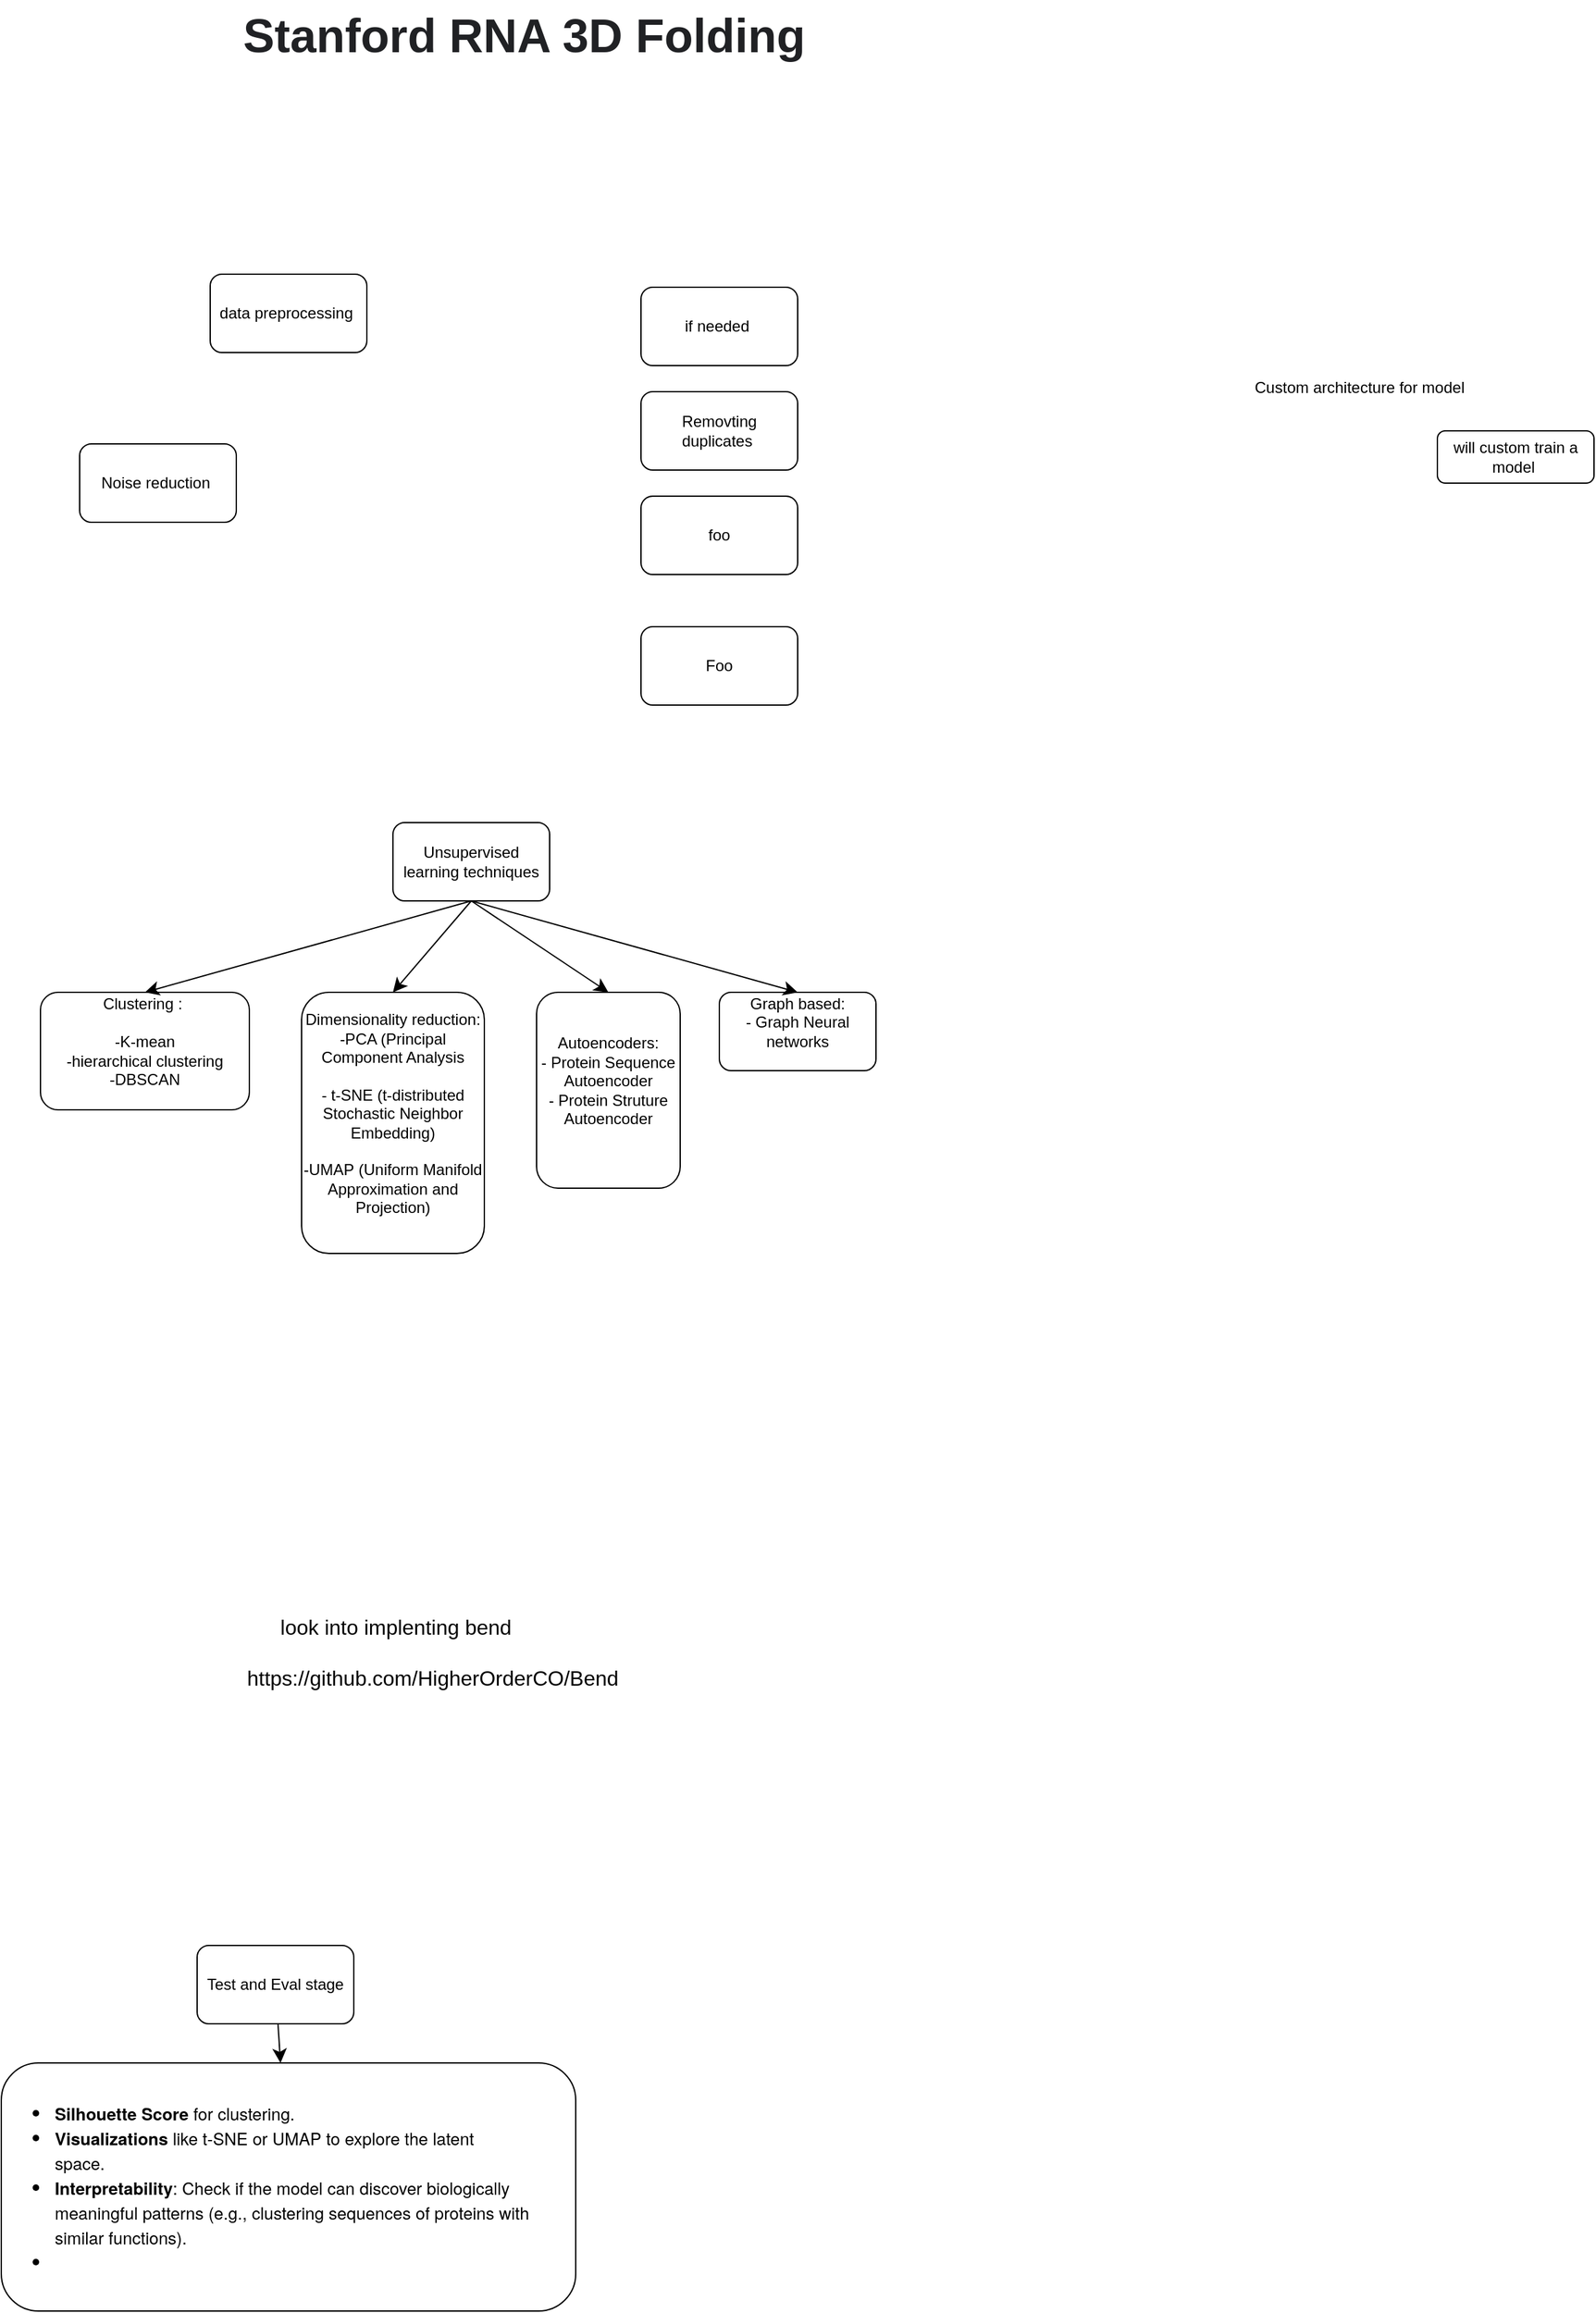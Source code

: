 <mxfile version="26.1.3">
  <diagram name="Page-1" id="lj_LhWZyxu43EcETwQhh">
    <mxGraphModel dx="721" dy="3087" grid="1" gridSize="10" guides="1" tooltips="1" connect="1" arrows="1" fold="1" page="1" pageScale="1" pageWidth="850" pageHeight="1100" math="0" shadow="0">
      <root>
        <mxCell id="0" />
        <mxCell id="1" parent="0" />
        <mxCell id="tdhe3Uob-zaO0o6f_0B7-1" value="Clustering :&amp;nbsp;&lt;div&gt;&lt;br&gt;&lt;/div&gt;&lt;div&gt;-K-mean&lt;div&gt;&lt;div&gt;-hierarchical clustering&lt;/div&gt;&lt;/div&gt;&lt;/div&gt;&lt;div&gt;-DBSCAN&lt;/div&gt;&lt;div&gt;&lt;br&gt;&lt;/div&gt;" style="rounded=1;whiteSpace=wrap;html=1;" parent="1" vertex="1">
          <mxGeometry x="50" y="-470" width="160" height="90" as="geometry" />
        </mxCell>
        <mxCell id="tdhe3Uob-zaO0o6f_0B7-2" value="Unsupervised learning techniques" style="rounded=1;whiteSpace=wrap;html=1;" parent="1" vertex="1">
          <mxGeometry x="320" y="-600" width="120" height="60" as="geometry" />
        </mxCell>
        <mxCell id="tdhe3Uob-zaO0o6f_0B7-3" value="Dimensionality reduction:&lt;div&gt;-PCA (Principal Component Analysis&lt;/div&gt;&lt;div&gt;&lt;br&gt;&lt;/div&gt;&lt;div&gt;- t-SNE (t-&lt;span style=&quot;background-color: transparent; color: light-dark(rgb(0, 0, 0), rgb(255, 255, 255));&quot;&gt;distributed Stochastic Neighbor Embedding)&lt;/span&gt;&lt;/div&gt;&lt;div&gt;&lt;span style=&quot;background-color: transparent; color: light-dark(rgb(0, 0, 0), rgb(255, 255, 255));&quot;&gt;&lt;br&gt;&lt;/span&gt;&lt;/div&gt;&lt;div&gt;&lt;span style=&quot;background-color: transparent; color: light-dark(rgb(0, 0, 0), rgb(255, 255, 255));&quot;&gt;-UMAP&amp;nbsp;&lt;/span&gt;&lt;span style=&quot;background-color: transparent; color: light-dark(rgb(0, 0, 0), rgb(255, 255, 255));&quot;&gt;(Uniform Manifold Approximation and Projection)&lt;/span&gt;&lt;/div&gt;&lt;div&gt;&lt;span style=&quot;background-color: transparent; color: light-dark(rgb(0, 0, 0), rgb(255, 255, 255));&quot;&gt;&lt;br&gt;&lt;/span&gt;&lt;/div&gt;" style="rounded=1;whiteSpace=wrap;html=1;" parent="1" vertex="1">
          <mxGeometry x="250" y="-470" width="140" height="200" as="geometry" />
        </mxCell>
        <mxCell id="tdhe3Uob-zaO0o6f_0B7-4" value="Autoencoders:&lt;div&gt;- Protein Sequence Autoencoder&lt;/div&gt;&lt;div&gt;- Protein Struture Autoencoder&lt;/div&gt;&lt;div&gt;&lt;br&gt;&lt;/div&gt;" style="rounded=1;whiteSpace=wrap;html=1;" parent="1" vertex="1">
          <mxGeometry x="430" y="-470" width="110" height="150" as="geometry" />
        </mxCell>
        <mxCell id="tdhe3Uob-zaO0o6f_0B7-5" value="Graph based:&lt;div&gt;- Graph Neural networks&lt;/div&gt;&lt;div&gt;&lt;br&gt;&lt;/div&gt;" style="rounded=1;whiteSpace=wrap;html=1;" parent="1" vertex="1">
          <mxGeometry x="570" y="-470" width="120" height="60" as="geometry" />
        </mxCell>
        <mxCell id="tdhe3Uob-zaO0o6f_0B7-7" value="" style="endArrow=classic;html=1;rounded=0;fontSize=12;startSize=8;endSize=8;curved=1;exitX=0.5;exitY=1;exitDx=0;exitDy=0;entryX=0.5;entryY=0;entryDx=0;entryDy=0;" parent="1" source="tdhe3Uob-zaO0o6f_0B7-2" target="tdhe3Uob-zaO0o6f_0B7-3" edge="1">
          <mxGeometry width="50" height="50" relative="1" as="geometry">
            <mxPoint x="360" y="-160" as="sourcePoint" />
            <mxPoint x="410" y="-210" as="targetPoint" />
          </mxGeometry>
        </mxCell>
        <mxCell id="tdhe3Uob-zaO0o6f_0B7-8" value="" style="endArrow=classic;html=1;rounded=0;fontSize=12;startSize=8;endSize=8;curved=1;exitX=0.5;exitY=1;exitDx=0;exitDy=0;entryX=0.5;entryY=0;entryDx=0;entryDy=0;" parent="1" source="tdhe3Uob-zaO0o6f_0B7-2" target="tdhe3Uob-zaO0o6f_0B7-4" edge="1">
          <mxGeometry width="50" height="50" relative="1" as="geometry">
            <mxPoint x="360" y="-160" as="sourcePoint" />
            <mxPoint x="410" y="-210" as="targetPoint" />
          </mxGeometry>
        </mxCell>
        <mxCell id="tdhe3Uob-zaO0o6f_0B7-9" value="" style="endArrow=classic;html=1;rounded=0;fontSize=12;startSize=8;endSize=8;curved=1;exitX=0.5;exitY=1;exitDx=0;exitDy=0;entryX=0.5;entryY=0;entryDx=0;entryDy=0;" parent="1" source="tdhe3Uob-zaO0o6f_0B7-2" target="tdhe3Uob-zaO0o6f_0B7-5" edge="1">
          <mxGeometry width="50" height="50" relative="1" as="geometry">
            <mxPoint x="360" y="-160" as="sourcePoint" />
            <mxPoint x="410" y="-210" as="targetPoint" />
          </mxGeometry>
        </mxCell>
        <mxCell id="tdhe3Uob-zaO0o6f_0B7-10" value="" style="endArrow=classic;html=1;rounded=0;fontSize=12;startSize=8;endSize=8;curved=1;entryX=0.5;entryY=0;entryDx=0;entryDy=0;" parent="1" target="tdhe3Uob-zaO0o6f_0B7-1" edge="1">
          <mxGeometry width="50" height="50" relative="1" as="geometry">
            <mxPoint x="380" y="-540" as="sourcePoint" />
            <mxPoint x="410" y="-210" as="targetPoint" />
          </mxGeometry>
        </mxCell>
        <mxCell id="tdhe3Uob-zaO0o6f_0B7-11" value="data preprocessing&amp;nbsp;" style="rounded=1;whiteSpace=wrap;html=1;" parent="1" vertex="1">
          <mxGeometry x="180" y="-1020" width="120" height="60" as="geometry" />
        </mxCell>
        <mxCell id="tdhe3Uob-zaO0o6f_0B7-14" value="Noise reduction&amp;nbsp;" style="rounded=1;whiteSpace=wrap;html=1;" parent="1" vertex="1">
          <mxGeometry x="80" y="-890" width="120" height="60" as="geometry" />
        </mxCell>
        <mxCell id="tdhe3Uob-zaO0o6f_0B7-15" value="if needed&amp;nbsp;" style="rounded=1;whiteSpace=wrap;html=1;" parent="1" vertex="1">
          <mxGeometry x="510" y="-1010" width="120" height="60" as="geometry" />
        </mxCell>
        <mxCell id="tdhe3Uob-zaO0o6f_0B7-16" value="Removting duplicates&amp;nbsp;" style="rounded=1;whiteSpace=wrap;html=1;" parent="1" vertex="1">
          <mxGeometry x="510" y="-930" width="120" height="60" as="geometry" />
        </mxCell>
        <mxCell id="aSF3ZtwVuixvQ8shIfqM-1" value="foo" style="rounded=1;whiteSpace=wrap;html=1;" parent="1" vertex="1">
          <mxGeometry x="510" y="-850" width="120" height="60" as="geometry" />
        </mxCell>
        <mxCell id="aSF3ZtwVuixvQ8shIfqM-2" value="Foo" style="rounded=1;whiteSpace=wrap;html=1;" parent="1" vertex="1">
          <mxGeometry x="510" y="-750" width="120" height="60" as="geometry" />
        </mxCell>
        <mxCell id="H7s_FI25dCPL3xTWFhCw-7" value="" style="edgeStyle=none;curved=1;rounded=0;orthogonalLoop=1;jettySize=auto;html=1;fontSize=12;startSize=8;endSize=8;" edge="1" parent="1" source="aSF3ZtwVuixvQ8shIfqM-3" target="aSF3ZtwVuixvQ8shIfqM-4">
          <mxGeometry relative="1" as="geometry" />
        </mxCell>
        <mxCell id="aSF3ZtwVuixvQ8shIfqM-3" value="Test and Eval stage" style="rounded=1;whiteSpace=wrap;html=1;" parent="1" vertex="1">
          <mxGeometry x="170" y="260" width="120" height="60" as="geometry" />
        </mxCell>
        <mxCell id="aSF3ZtwVuixvQ8shIfqM-4" value="&lt;ul style=&quot;font-size: medium; text-align: start;&quot; class=&quot;ul1&quot;&gt;&lt;li style=&quot;margin: 0px; font-variant-numeric: normal; font-variant-east-asian: normal; font-variant-alternates: normal; font-size-adjust: none; font-kerning: auto; font-optical-sizing: auto; font-feature-settings: normal; font-variation-settings: normal; font-variant-position: normal; font-variant-emoji: normal; font-stretch: normal; font-size: 13px; line-height: normal; font-family: &amp;quot;Helvetica Neue&amp;quot;;&quot; class=&quot;li1&quot;&gt;&lt;span style=&quot;font-variant-numeric: normal; font-variant-east-asian: normal; font-variant-alternates: normal; font-size-adjust: none; font-kerning: auto; font-optical-sizing: auto; font-feature-settings: normal; font-variation-settings: normal; font-variant-position: normal; font-variant-emoji: normal; font-stretch: normal; font-size: 9px; line-height: normal; font-family: Menlo;&quot; class=&quot;s1&quot;&gt;&lt;/span&gt;&lt;b&gt;Silhouette Score&lt;/b&gt; for clustering.&lt;/li&gt;&lt;li style=&quot;margin: 0px; font-variant-numeric: normal; font-variant-east-asian: normal; font-variant-alternates: normal; font-size-adjust: none; font-kerning: auto; font-optical-sizing: auto; font-feature-settings: normal; font-variation-settings: normal; font-variant-position: normal; font-variant-emoji: normal; font-stretch: normal; font-size: 13px; line-height: normal; font-family: &amp;quot;Helvetica Neue&amp;quot;;&quot; class=&quot;li1&quot;&gt;&lt;span style=&quot;font-variant-numeric: normal; font-variant-east-asian: normal; font-variant-alternates: normal; font-size-adjust: none; font-kerning: auto; font-optical-sizing: auto; font-feature-settings: normal; font-variation-settings: normal; font-variant-position: normal; font-variant-emoji: normal; font-stretch: normal; font-size: 9px; line-height: normal; font-family: Menlo;&quot; class=&quot;s1&quot;&gt;&lt;/span&gt;&lt;b&gt;Visualizations&lt;/b&gt; like t-SNE or UMAP to explore the latent space.&lt;span style=&quot;white-space: pre;&quot; class=&quot;Apple-tab-span&quot;&gt;&#x9;&lt;/span&gt;&lt;span style=&quot;white-space: pre;&quot; class=&quot;Apple-tab-span&quot;&gt;&#x9;&lt;/span&gt;&lt;span style=&quot;white-space: pre;&quot; class=&quot;Apple-tab-span&quot;&gt;&#x9;&lt;/span&gt;&lt;span style=&quot;white-space: pre;&quot; class=&quot;Apple-tab-span&quot;&gt;&#x9;&lt;/span&gt;&lt;/li&gt;&lt;li style=&quot;margin: 0px; font-variant-numeric: normal; font-variant-east-asian: normal; font-variant-alternates: normal; font-size-adjust: none; font-kerning: auto; font-optical-sizing: auto; font-feature-settings: normal; font-variation-settings: normal; font-variant-position: normal; font-variant-emoji: normal; font-stretch: normal; font-size: 13px; line-height: normal; font-family: &amp;quot;Helvetica Neue&amp;quot;;&quot; class=&quot;li1&quot;&gt;&lt;b style=&quot;background-color: transparent; color: light-dark(rgb(0, 0, 0), rgb(255, 255, 255));&quot;&gt;Interpretability&lt;/b&gt;&lt;span style=&quot;background-color: transparent; color: light-dark(rgb(0, 0, 0), rgb(255, 255, 255));&quot;&gt;: Check if the model can discover biologically meaningful patterns (e.g., clustering sequences of proteins with similar functions).&lt;/span&gt;&lt;/li&gt;&lt;li style=&quot;margin: 0px; font-variant-numeric: normal; font-variant-east-asian: normal; font-variant-alternates: normal; font-size-adjust: none; font-kerning: auto; font-optical-sizing: auto; font-feature-settings: normal; font-variation-settings: normal; font-variant-position: normal; font-variant-emoji: normal; font-stretch: normal; font-size: 13px; line-height: normal; font-family: &amp;quot;Helvetica Neue&amp;quot;;&quot; class=&quot;li1&quot;&gt;&lt;span style=&quot;background-color: transparent; color: light-dark(rgb(0, 0, 0), rgb(255, 255, 255));&quot;&gt;&lt;br&gt;&lt;/span&gt;&lt;/li&gt;&lt;/ul&gt;" style="rounded=1;whiteSpace=wrap;html=1;" parent="1" vertex="1">
          <mxGeometry x="20" y="350" width="440" height="190" as="geometry" />
        </mxCell>
        <mxCell id="aSF3ZtwVuixvQ8shIfqM-6" value="&lt;h1 style=&quot;border: 0px; font-family: zeitung, sans-serif; font-size: 36px; font-variant-alternates: inherit; font-variant-numeric: inherit; font-variant-east-asian: inherit; font-variant-position: inherit; font-variant-emoji: inherit; margin: 0px 0px 16px; padding: 0px; vertical-align: baseline; color: rgb(32, 33, 36); line-height: 44px; text-align: start; text-wrap-mode: wrap; background-color: rgb(255, 255, 255);&quot; class=&quot;sc-jwIPbr sc-emnui ojfEn fEBekf&quot;&gt;Stanford RNA 3D Folding&lt;/h1&gt;" style="text;html=1;align=center;verticalAlign=middle;resizable=0;points=[];autosize=1;strokeColor=none;fillColor=none;fontSize=16;" parent="1" vertex="1">
          <mxGeometry x="195" y="-1230" width="450" height="70" as="geometry" />
        </mxCell>
        <mxCell id="aSF3ZtwVuixvQ8shIfqM-8" value="look into implenting bend&amp;nbsp;&lt;div&gt;&lt;br&gt;&lt;/div&gt;" style="text;html=1;align=center;verticalAlign=middle;resizable=0;points=[];autosize=1;strokeColor=none;fillColor=none;fontSize=16;" parent="1" vertex="1">
          <mxGeometry x="224" y="1" width="200" height="50" as="geometry" />
        </mxCell>
        <mxCell id="aSF3ZtwVuixvQ8shIfqM-10" value="https://github.com/HigherOrderCO/Bend" style="text;html=1;align=center;verticalAlign=middle;resizable=0;points=[];autosize=1;strokeColor=none;fillColor=none;fontSize=16;" parent="1" vertex="1">
          <mxGeometry x="195" y="40" width="310" height="30" as="geometry" />
        </mxCell>
        <mxCell id="H7s_FI25dCPL3xTWFhCw-3" value="will custom train a model&amp;nbsp;" style="rounded=1;whiteSpace=wrap;html=1;" vertex="1" parent="1">
          <mxGeometry x="1120" y="-900" width="120" height="40" as="geometry" />
        </mxCell>
        <mxCell id="H7s_FI25dCPL3xTWFhCw-5" value="&lt;span style=&quot;font-size: 12px; text-wrap-mode: wrap;&quot;&gt;Custom architecture for model&lt;/span&gt;" style="text;html=1;align=center;verticalAlign=middle;resizable=0;points=[];autosize=1;strokeColor=none;fillColor=none;fontSize=16;" vertex="1" parent="1">
          <mxGeometry x="970" y="-950" width="180" height="30" as="geometry" />
        </mxCell>
      </root>
    </mxGraphModel>
  </diagram>
</mxfile>

